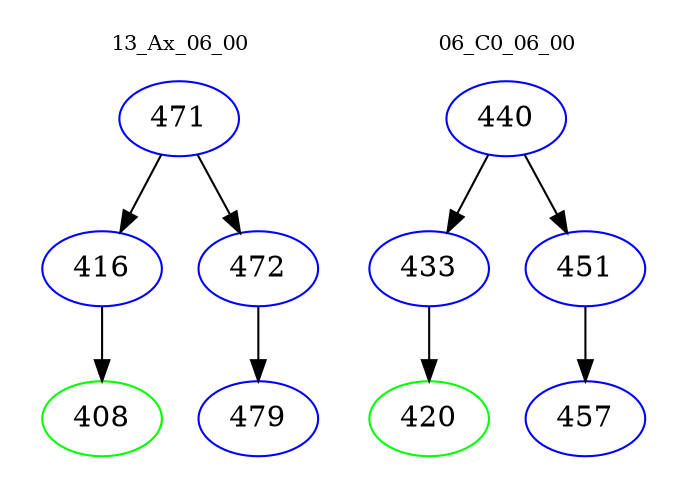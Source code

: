 digraph{
subgraph cluster_0 {
color = white
label = "13_Ax_06_00";
fontsize=10;
T0_471 [label="471", color="blue"]
T0_471 -> T0_416 [color="black"]
T0_416 [label="416", color="blue"]
T0_416 -> T0_408 [color="black"]
T0_408 [label="408", color="green"]
T0_471 -> T0_472 [color="black"]
T0_472 [label="472", color="blue"]
T0_472 -> T0_479 [color="black"]
T0_479 [label="479", color="blue"]
}
subgraph cluster_1 {
color = white
label = "06_C0_06_00";
fontsize=10;
T1_440 [label="440", color="blue"]
T1_440 -> T1_433 [color="black"]
T1_433 [label="433", color="blue"]
T1_433 -> T1_420 [color="black"]
T1_420 [label="420", color="green"]
T1_440 -> T1_451 [color="black"]
T1_451 [label="451", color="blue"]
T1_451 -> T1_457 [color="black"]
T1_457 [label="457", color="blue"]
}
}
